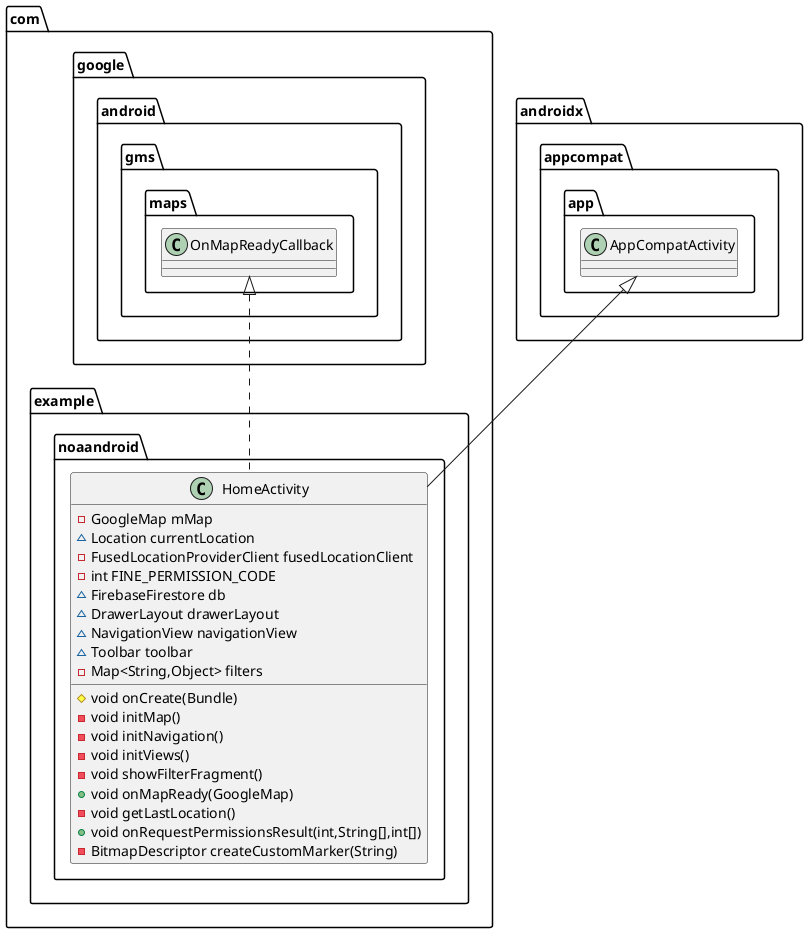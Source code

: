 @startuml
class com.example.noaandroid.HomeActivity {
- GoogleMap mMap
~ Location currentLocation
- FusedLocationProviderClient fusedLocationClient
- int FINE_PERMISSION_CODE
~ FirebaseFirestore db
~ DrawerLayout drawerLayout
~ NavigationView navigationView
~ Toolbar toolbar
- Map<String,Object> filters
# void onCreate(Bundle)
- void initMap()
- void initNavigation()
- void initViews()
- void showFilterFragment()
+ void onMapReady(GoogleMap)
- void getLastLocation()
+ void onRequestPermissionsResult(int,String[],int[])
- BitmapDescriptor createCustomMarker(String)
}




com.google.android.gms.maps.OnMapReadyCallback <|.. com.example.noaandroid.HomeActivity
androidx.appcompat.app.AppCompatActivity <|-- com.example.noaandroid.HomeActivity
@enduml